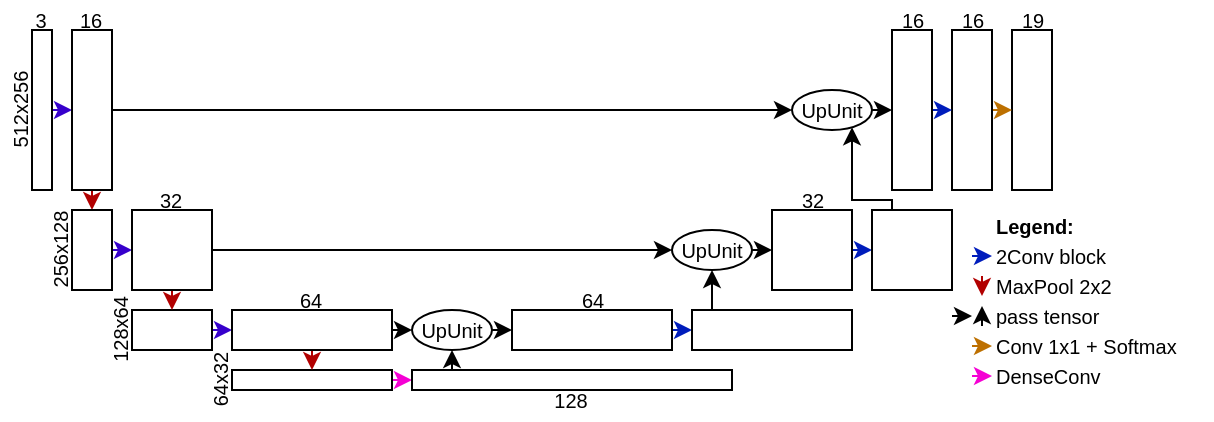 <mxfile version="14.4.3" type="device"><diagram id="HnsP1_kHG5MDWEfz42Jk" name="Seite-1"><mxGraphModel dx="749" dy="639" grid="1" gridSize="10" guides="1" tooltips="1" connect="1" arrows="1" fold="1" page="1" pageScale="1" pageWidth="827" pageHeight="1169" math="0" shadow="0"><root><mxCell id="0"/><mxCell id="1" parent="0"/><mxCell id="ajrLGXQUUoRgyje957Fb-11" style="edgeStyle=orthogonalEdgeStyle;rounded=0;orthogonalLoop=1;jettySize=auto;html=1;exitX=1;exitY=0.5;exitDx=0;exitDy=0;entryX=0;entryY=0.5;entryDx=0;entryDy=0;fillColor=#6a00ff;strokeColor=#3700CC;" parent="1" source="ajrLGXQUUoRgyje957Fb-1" target="ajrLGXQUUoRgyje957Fb-2" edge="1"><mxGeometry relative="1" as="geometry"/></mxCell><mxCell id="ajrLGXQUUoRgyje957Fb-1" value="" style="rounded=0;whiteSpace=wrap;html=1;" parent="1" vertex="1"><mxGeometry x="70" y="35" width="10" height="80" as="geometry"/></mxCell><mxCell id="ajrLGXQUUoRgyje957Fb-16" style="edgeStyle=orthogonalEdgeStyle;rounded=0;orthogonalLoop=1;jettySize=auto;html=1;exitX=0.5;exitY=1;exitDx=0;exitDy=0;entryX=0.5;entryY=0;entryDx=0;entryDy=0;fillColor=#e51400;strokeColor=#B20000;" parent="1" source="ajrLGXQUUoRgyje957Fb-2" target="ajrLGXQUUoRgyje957Fb-3" edge="1"><mxGeometry relative="1" as="geometry"/></mxCell><mxCell id="5tUVh57Suj8tiHcqQKfv-59" style="edgeStyle=orthogonalEdgeStyle;rounded=0;orthogonalLoop=1;jettySize=auto;html=1;exitX=1;exitY=0.5;exitDx=0;exitDy=0;entryX=0;entryY=0.5;entryDx=0;entryDy=0;strokeColor=#000000;" parent="1" source="ajrLGXQUUoRgyje957Fb-2" target="5tUVh57Suj8tiHcqQKfv-55" edge="1"><mxGeometry relative="1" as="geometry"/></mxCell><mxCell id="ajrLGXQUUoRgyje957Fb-2" value="" style="rounded=0;whiteSpace=wrap;html=1;" parent="1" vertex="1"><mxGeometry x="90" y="35" width="20" height="80" as="geometry"/></mxCell><mxCell id="ajrLGXQUUoRgyje957Fb-14" style="edgeStyle=orthogonalEdgeStyle;rounded=0;orthogonalLoop=1;jettySize=auto;html=1;exitX=1;exitY=0.5;exitDx=0;exitDy=0;entryX=0;entryY=0.5;entryDx=0;entryDy=0;fillColor=#6a00ff;strokeColor=#3700CC;" parent="1" source="ajrLGXQUUoRgyje957Fb-3" target="ajrLGXQUUoRgyje957Fb-13" edge="1"><mxGeometry relative="1" as="geometry"/></mxCell><mxCell id="ajrLGXQUUoRgyje957Fb-3" value="" style="rounded=0;whiteSpace=wrap;html=1;" parent="1" vertex="1"><mxGeometry x="90" y="125" width="20" height="40" as="geometry"/></mxCell><mxCell id="ajrLGXQUUoRgyje957Fb-19" style="edgeStyle=orthogonalEdgeStyle;rounded=0;orthogonalLoop=1;jettySize=auto;html=1;exitX=1;exitY=0.5;exitDx=0;exitDy=0;entryX=0;entryY=0.5;entryDx=0;entryDy=0;fillColor=#6a00ff;strokeColor=#3700CC;" parent="1" source="ajrLGXQUUoRgyje957Fb-5" target="ajrLGXQUUoRgyje957Fb-18" edge="1"><mxGeometry relative="1" as="geometry"/></mxCell><mxCell id="ajrLGXQUUoRgyje957Fb-5" value="" style="rounded=0;whiteSpace=wrap;html=1;" parent="1" vertex="1"><mxGeometry x="120" y="175" width="40" height="20" as="geometry"/></mxCell><mxCell id="ajrLGXQUUoRgyje957Fb-23" style="edgeStyle=orthogonalEdgeStyle;rounded=0;orthogonalLoop=1;jettySize=auto;html=1;exitX=1;exitY=0.5;exitDx=0;exitDy=0;entryX=0;entryY=0.5;entryDx=0;entryDy=0;fillColor=#6a00ff;strokeColor=#F500D4;" parent="1" source="ajrLGXQUUoRgyje957Fb-6" target="ajrLGXQUUoRgyje957Fb-22" edge="1"><mxGeometry relative="1" as="geometry"/></mxCell><mxCell id="ajrLGXQUUoRgyje957Fb-6" value="" style="rounded=0;whiteSpace=wrap;html=1;" parent="1" vertex="1"><mxGeometry x="170" y="205" width="80" height="10" as="geometry"/></mxCell><mxCell id="ajrLGXQUUoRgyje957Fb-10" value="" style="rounded=0;whiteSpace=wrap;html=1;" parent="1" vertex="1"><mxGeometry x="560" y="35" width="20" height="80" as="geometry"/></mxCell><mxCell id="ajrLGXQUUoRgyje957Fb-17" style="edgeStyle=orthogonalEdgeStyle;rounded=0;orthogonalLoop=1;jettySize=auto;html=1;exitX=0.5;exitY=1;exitDx=0;exitDy=0;entryX=0.5;entryY=0;entryDx=0;entryDy=0;fillColor=#e51400;strokeColor=#B20000;" parent="1" source="ajrLGXQUUoRgyje957Fb-13" target="ajrLGXQUUoRgyje957Fb-5" edge="1"><mxGeometry relative="1" as="geometry"><mxPoint x="140" y="170" as="sourcePoint"/></mxGeometry></mxCell><mxCell id="5tUVh57Suj8tiHcqQKfv-52" style="edgeStyle=orthogonalEdgeStyle;rounded=0;orthogonalLoop=1;jettySize=auto;html=1;exitX=1;exitY=0.5;exitDx=0;exitDy=0;strokeColor=#000000;" parent="1" source="ajrLGXQUUoRgyje957Fb-13" target="5tUVh57Suj8tiHcqQKfv-50" edge="1"><mxGeometry relative="1" as="geometry"/></mxCell><mxCell id="ajrLGXQUUoRgyje957Fb-13" value="" style="rounded=0;whiteSpace=wrap;html=1;" parent="1" vertex="1"><mxGeometry x="120" y="125" width="40" height="40" as="geometry"/></mxCell><mxCell id="ajrLGXQUUoRgyje957Fb-21" style="edgeStyle=orthogonalEdgeStyle;rounded=0;orthogonalLoop=1;jettySize=auto;html=1;exitX=0.5;exitY=1;exitDx=0;exitDy=0;entryX=0.5;entryY=0;entryDx=0;entryDy=0;fillColor=#e51400;strokeColor=#B20000;" parent="1" source="ajrLGXQUUoRgyje957Fb-18" target="ajrLGXQUUoRgyje957Fb-6" edge="1"><mxGeometry relative="1" as="geometry"/></mxCell><mxCell id="5tUVh57Suj8tiHcqQKfv-47" style="edgeStyle=orthogonalEdgeStyle;rounded=0;orthogonalLoop=1;jettySize=auto;html=1;exitX=1;exitY=0.5;exitDx=0;exitDy=0;entryX=0;entryY=0.5;entryDx=0;entryDy=0;" parent="1" source="ajrLGXQUUoRgyje957Fb-18" target="5tUVh57Suj8tiHcqQKfv-46" edge="1"><mxGeometry relative="1" as="geometry"/></mxCell><mxCell id="ajrLGXQUUoRgyje957Fb-18" value="" style="rounded=0;whiteSpace=wrap;html=1;" parent="1" vertex="1"><mxGeometry x="170" y="175" width="80" height="20" as="geometry"/></mxCell><mxCell id="5tUVh57Suj8tiHcqQKfv-48" style="edgeStyle=orthogonalEdgeStyle;rounded=0;orthogonalLoop=1;jettySize=auto;html=1;exitX=0.25;exitY=0;exitDx=0;exitDy=0;entryX=0.5;entryY=1;entryDx=0;entryDy=0;strokeColor=#000000;" parent="1" target="5tUVh57Suj8tiHcqQKfv-46" edge="1"><mxGeometry relative="1" as="geometry"><mxPoint x="270.0" y="205" as="sourcePoint"/></mxGeometry></mxCell><mxCell id="ajrLGXQUUoRgyje957Fb-22" value="" style="rounded=0;whiteSpace=wrap;html=1;" parent="1" vertex="1"><mxGeometry x="260" y="205" width="160" height="10" as="geometry"/></mxCell><mxCell id="ajrLGXQUUoRgyje957Fb-38" style="edgeStyle=orthogonalEdgeStyle;rounded=0;orthogonalLoop=1;jettySize=auto;html=1;exitX=1;exitY=0.5;exitDx=0;exitDy=0;entryX=0;entryY=0.5;entryDx=0;entryDy=0;fillColor=#f0a30a;strokeColor=#BD7000;" parent="1" source="ajrLGXQUUoRgyje957Fb-36" target="ajrLGXQUUoRgyje957Fb-10" edge="1"><mxGeometry relative="1" as="geometry"/></mxCell><mxCell id="ajrLGXQUUoRgyje957Fb-36" value="" style="rounded=0;whiteSpace=wrap;html=1;" parent="1" vertex="1"><mxGeometry x="530" y="35" width="20" height="80" as="geometry"/></mxCell><mxCell id="ajrLGXQUUoRgyje957Fb-63" value="" style="endArrow=classic;html=1;fontSize=10;fillColor=#0050ef;strokeColor=#001DBC;" parent="1" edge="1"><mxGeometry width="50" height="50" relative="1" as="geometry"><mxPoint x="540" y="148" as="sourcePoint"/><mxPoint x="550" y="148" as="targetPoint"/></mxGeometry></mxCell><mxCell id="ajrLGXQUUoRgyje957Fb-65" value="" style="endArrow=classic;html=1;fontSize=10;fillColor=#e51400;strokeColor=#B20000;" parent="1" edge="1"><mxGeometry width="50" height="50" relative="1" as="geometry"><mxPoint x="545" y="158" as="sourcePoint"/><mxPoint x="545" y="168" as="targetPoint"/><Array as="points"><mxPoint x="545" y="158"/></Array></mxGeometry></mxCell><mxCell id="ajrLGXQUUoRgyje957Fb-66" value="" style="endArrow=classic;html=1;fontSize=10;fillColor=#60a917;" parent="1" edge="1"><mxGeometry width="50" height="50" relative="1" as="geometry"><mxPoint x="545" y="183" as="sourcePoint"/><mxPoint x="545" y="173" as="targetPoint"/><Array as="points"/></mxGeometry></mxCell><mxCell id="ajrLGXQUUoRgyje957Fb-67" value="" style="endArrow=classic;html=1;fontSize=10;fillColor=#f0a30a;strokeColor=#BD7000;" parent="1" edge="1"><mxGeometry width="50" height="50" relative="1" as="geometry"><mxPoint x="540" y="193" as="sourcePoint"/><mxPoint x="550" y="193" as="targetPoint"/></mxGeometry></mxCell><mxCell id="ajrLGXQUUoRgyje957Fb-68" value="" style="endArrow=classic;html=1;fontSize=10;fillColor=#60a917;" parent="1" edge="1"><mxGeometry width="50" height="50" relative="1" as="geometry"><mxPoint x="530" y="178" as="sourcePoint"/><mxPoint x="540" y="178" as="targetPoint"/><Array as="points"><mxPoint x="530" y="178"/></Array></mxGeometry></mxCell><mxCell id="5tUVh57Suj8tiHcqQKfv-29" style="edgeStyle=orthogonalEdgeStyle;rounded=0;orthogonalLoop=1;jettySize=auto;html=1;exitX=1;exitY=0.5;exitDx=0;exitDy=0;entryX=0;entryY=0.5;entryDx=0;entryDy=0;strokeColor=#001DBC;fillColor=#0050ef;" parent="1" source="5tUVh57Suj8tiHcqQKfv-23" target="5tUVh57Suj8tiHcqQKfv-28" edge="1"><mxGeometry relative="1" as="geometry"/></mxCell><mxCell id="5tUVh57Suj8tiHcqQKfv-23" value="" style="rounded=0;whiteSpace=wrap;html=1;" parent="1" vertex="1"><mxGeometry x="310" y="175" width="80" height="20" as="geometry"/></mxCell><mxCell id="5tUVh57Suj8tiHcqQKfv-53" style="edgeStyle=orthogonalEdgeStyle;rounded=0;orthogonalLoop=1;jettySize=auto;html=1;exitX=0.25;exitY=0;exitDx=0;exitDy=0;entryX=0.5;entryY=1;entryDx=0;entryDy=0;strokeColor=#000000;" parent="1" target="5tUVh57Suj8tiHcqQKfv-50" edge="1"><mxGeometry relative="1" as="geometry"><mxPoint x="430" y="175" as="sourcePoint"/></mxGeometry></mxCell><mxCell id="5tUVh57Suj8tiHcqQKfv-28" value="" style="rounded=0;whiteSpace=wrap;html=1;" parent="1" vertex="1"><mxGeometry x="400" y="175" width="80" height="20" as="geometry"/></mxCell><mxCell id="5tUVh57Suj8tiHcqQKfv-43" style="edgeStyle=orthogonalEdgeStyle;rounded=0;orthogonalLoop=1;jettySize=auto;html=1;exitX=1;exitY=0.5;exitDx=0;exitDy=0;entryX=0;entryY=0.5;entryDx=0;entryDy=0;strokeColor=#001DBC;fillColor=#0050ef;" parent="1" source="5tUVh57Suj8tiHcqQKfv-39" target="5tUVh57Suj8tiHcqQKfv-42" edge="1"><mxGeometry relative="1" as="geometry"/></mxCell><mxCell id="5tUVh57Suj8tiHcqQKfv-39" value="" style="rounded=0;whiteSpace=wrap;html=1;" parent="1" vertex="1"><mxGeometry x="440" y="125" width="40" height="40" as="geometry"/></mxCell><mxCell id="5tUVh57Suj8tiHcqQKfv-45" style="edgeStyle=orthogonalEdgeStyle;rounded=0;orthogonalLoop=1;jettySize=auto;html=1;exitX=1;exitY=0.5;exitDx=0;exitDy=0;entryX=0;entryY=0.5;entryDx=0;entryDy=0;strokeColor=#001DBC;fillColor=#0050ef;" parent="1" source="5tUVh57Suj8tiHcqQKfv-41" target="ajrLGXQUUoRgyje957Fb-36" edge="1"><mxGeometry relative="1" as="geometry"/></mxCell><mxCell id="5tUVh57Suj8tiHcqQKfv-41" value="" style="rounded=0;whiteSpace=wrap;html=1;" parent="1" vertex="1"><mxGeometry x="500" y="35" width="20" height="80" as="geometry"/></mxCell><mxCell id="5tUVh57Suj8tiHcqQKfv-56" style="edgeStyle=orthogonalEdgeStyle;rounded=0;orthogonalLoop=1;jettySize=auto;html=1;exitX=0.25;exitY=0;exitDx=0;exitDy=0;strokeColor=#000000;" parent="1" source="5tUVh57Suj8tiHcqQKfv-42" target="5tUVh57Suj8tiHcqQKfv-55" edge="1"><mxGeometry relative="1" as="geometry"><Array as="points"><mxPoint x="500" y="120"/><mxPoint x="480" y="120"/></Array></mxGeometry></mxCell><mxCell id="5tUVh57Suj8tiHcqQKfv-42" value="" style="rounded=0;whiteSpace=wrap;html=1;" parent="1" vertex="1"><mxGeometry x="490" y="125" width="40" height="40" as="geometry"/></mxCell><mxCell id="5tUVh57Suj8tiHcqQKfv-49" style="edgeStyle=orthogonalEdgeStyle;rounded=0;orthogonalLoop=1;jettySize=auto;html=1;exitX=1;exitY=0.5;exitDx=0;exitDy=0;entryX=0;entryY=0.5;entryDx=0;entryDy=0;strokeColor=#000000;" parent="1" source="5tUVh57Suj8tiHcqQKfv-46" target="5tUVh57Suj8tiHcqQKfv-23" edge="1"><mxGeometry relative="1" as="geometry"/></mxCell><mxCell id="5tUVh57Suj8tiHcqQKfv-46" value="&lt;font size=&quot;1&quot;&gt;UpUnit&lt;/font&gt;" style="ellipse;whiteSpace=wrap;html=1;" parent="1" vertex="1"><mxGeometry x="260" y="175" width="40" height="20" as="geometry"/></mxCell><mxCell id="5tUVh57Suj8tiHcqQKfv-54" style="edgeStyle=orthogonalEdgeStyle;rounded=0;orthogonalLoop=1;jettySize=auto;html=1;exitX=1;exitY=0.5;exitDx=0;exitDy=0;entryX=0;entryY=0.5;entryDx=0;entryDy=0;strokeColor=#000000;" parent="1" source="5tUVh57Suj8tiHcqQKfv-50" target="5tUVh57Suj8tiHcqQKfv-39" edge="1"><mxGeometry relative="1" as="geometry"/></mxCell><mxCell id="5tUVh57Suj8tiHcqQKfv-50" value="&lt;font size=&quot;1&quot;&gt;UpUnit&lt;/font&gt;" style="ellipse;whiteSpace=wrap;html=1;" parent="1" vertex="1"><mxGeometry x="390" y="135" width="40" height="20" as="geometry"/></mxCell><mxCell id="5tUVh57Suj8tiHcqQKfv-58" style="edgeStyle=orthogonalEdgeStyle;rounded=0;orthogonalLoop=1;jettySize=auto;html=1;exitX=1;exitY=0.5;exitDx=0;exitDy=0;entryX=0;entryY=0.5;entryDx=0;entryDy=0;strokeColor=#000000;" parent="1" source="5tUVh57Suj8tiHcqQKfv-55" target="5tUVh57Suj8tiHcqQKfv-41" edge="1"><mxGeometry relative="1" as="geometry"/></mxCell><mxCell id="5tUVh57Suj8tiHcqQKfv-55" value="&lt;font size=&quot;1&quot;&gt;UpUnit&lt;/font&gt;" style="ellipse;whiteSpace=wrap;html=1;" parent="1" vertex="1"><mxGeometry x="450" y="65" width="40" height="20" as="geometry"/></mxCell><mxCell id="5tUVh57Suj8tiHcqQKfv-60" style="edgeStyle=orthogonalEdgeStyle;rounded=0;orthogonalLoop=1;jettySize=auto;html=1;exitX=1;exitY=0.5;exitDx=0;exitDy=0;entryX=0;entryY=0.5;entryDx=0;entryDy=0;fillColor=#6a00ff;strokeColor=#F500D4;" parent="1" edge="1"><mxGeometry relative="1" as="geometry"><mxPoint x="540" y="208" as="sourcePoint"/><mxPoint x="550" y="208" as="targetPoint"/></mxGeometry></mxCell><mxCell id="5tUVh57Suj8tiHcqQKfv-63" value="&lt;font style=&quot;font-size: 10px ; line-height: 150%&quot;&gt;&lt;b&gt;Legend:&lt;/b&gt;&lt;br&gt;2Conv block&lt;br&gt;MaxPool 2x2&lt;br&gt;pass tensor&lt;br&gt;Conv 1x1 + Softmax&lt;br&gt;DenseConv&lt;br&gt;&lt;/font&gt;" style="text;html=1;align=left;verticalAlign=middle;resizable=0;points=[];autosize=1;" parent="1" vertex="1"><mxGeometry x="550" y="120" width="110" height="100" as="geometry"/></mxCell><mxCell id="5tUVh57Suj8tiHcqQKfv-83" value="512x256" style="text;html=1;align=center;verticalAlign=middle;resizable=0;points=[];autosize=1;fontSize=10;rotation=-90;" parent="1" vertex="1"><mxGeometry x="39" y="65" width="50" height="20" as="geometry"/></mxCell><mxCell id="5tUVh57Suj8tiHcqQKfv-84" value="256x128" style="text;html=1;align=center;verticalAlign=middle;resizable=0;points=[];autosize=1;fontSize=10;rotation=-90;" parent="1" vertex="1"><mxGeometry x="59" y="135" width="50" height="20" as="geometry"/></mxCell><mxCell id="5tUVh57Suj8tiHcqQKfv-85" value="128x64" style="text;html=1;align=center;verticalAlign=middle;resizable=0;points=[];autosize=1;fontSize=10;rotation=-90;" parent="1" vertex="1"><mxGeometry x="89" y="175" width="50" height="20" as="geometry"/></mxCell><mxCell id="5tUVh57Suj8tiHcqQKfv-86" value="64x32" style="text;html=1;align=center;verticalAlign=middle;resizable=0;points=[];autosize=1;fontSize=10;rotation=-90;" parent="1" vertex="1"><mxGeometry x="144" y="200" width="40" height="20" as="geometry"/></mxCell><mxCell id="5tUVh57Suj8tiHcqQKfv-87" value="3" style="text;html=1;align=center;verticalAlign=middle;resizable=0;points=[];autosize=1;fontSize=10;" parent="1" vertex="1"><mxGeometry x="64" y="20" width="20" height="20" as="geometry"/></mxCell><mxCell id="5tUVh57Suj8tiHcqQKfv-88" value="16" style="text;html=1;align=center;verticalAlign=middle;resizable=0;points=[];autosize=1;fontSize=10;" parent="1" vertex="1"><mxGeometry x="84" y="20" width="30" height="20" as="geometry"/></mxCell><mxCell id="5tUVh57Suj8tiHcqQKfv-89" value="32" style="text;html=1;align=center;verticalAlign=middle;resizable=0;points=[];autosize=1;fontSize=10;" parent="1" vertex="1"><mxGeometry x="124" y="110" width="30" height="20" as="geometry"/></mxCell><mxCell id="5tUVh57Suj8tiHcqQKfv-90" value="64" style="text;html=1;align=center;verticalAlign=middle;resizable=0;points=[];autosize=1;fontSize=10;" parent="1" vertex="1"><mxGeometry x="194" y="160" width="30" height="20" as="geometry"/></mxCell><mxCell id="5tUVh57Suj8tiHcqQKfv-91" value="128" style="text;html=1;align=center;verticalAlign=middle;resizable=0;points=[];autosize=1;fontSize=10;" parent="1" vertex="1"><mxGeometry x="324" y="210" width="30" height="20" as="geometry"/></mxCell><mxCell id="5tUVh57Suj8tiHcqQKfv-92" value="64" style="text;html=1;align=center;verticalAlign=middle;resizable=0;points=[];autosize=1;fontSize=10;" parent="1" vertex="1"><mxGeometry x="335" y="160" width="30" height="20" as="geometry"/></mxCell><mxCell id="5tUVh57Suj8tiHcqQKfv-93" value="32" style="text;html=1;align=center;verticalAlign=middle;resizable=0;points=[];autosize=1;fontSize=10;" parent="1" vertex="1"><mxGeometry x="445" y="110" width="30" height="20" as="geometry"/></mxCell><mxCell id="5tUVh57Suj8tiHcqQKfv-94" value="16" style="text;html=1;align=center;verticalAlign=middle;resizable=0;points=[];autosize=1;fontSize=10;" parent="1" vertex="1"><mxGeometry x="495" y="20" width="30" height="20" as="geometry"/></mxCell><mxCell id="5tUVh57Suj8tiHcqQKfv-95" value="16" style="text;html=1;align=center;verticalAlign=middle;resizable=0;points=[];autosize=1;fontSize=10;" parent="1" vertex="1"><mxGeometry x="525" y="20" width="30" height="20" as="geometry"/></mxCell><mxCell id="5tUVh57Suj8tiHcqQKfv-96" value="19" style="text;html=1;align=center;verticalAlign=middle;resizable=0;points=[];autosize=1;fontSize=10;" parent="1" vertex="1"><mxGeometry x="555" y="20" width="30" height="20" as="geometry"/></mxCell></root></mxGraphModel></diagram></mxfile>